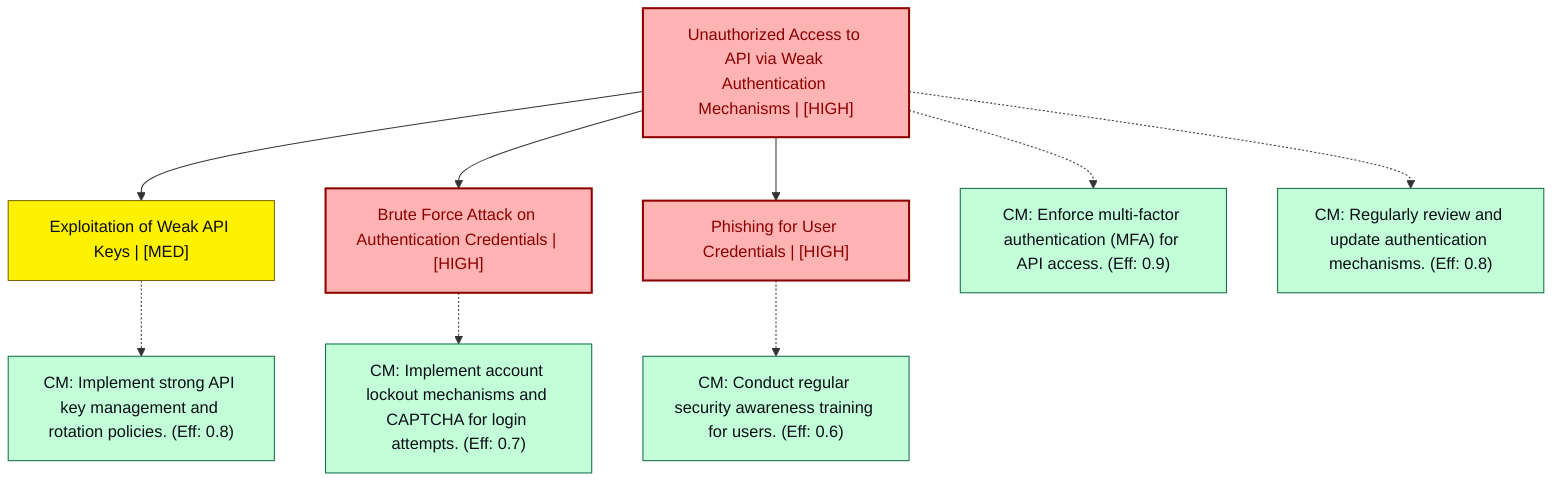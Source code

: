 graph TB
  node_01K65Z4Z1KDXSV2HKY0X27PCQY9K["Unauthorized Access to API via Weak Authentication Mechanisms | [HIGH]"]:::highRisk
  node_01K65Z5Z1KDXSV2HKY0X27PCQY9L["Exploitation of Weak API Keys | [MED]"]:::mediumRisk
  node_01K65Z5Z1KDXSV2HKY0X27PCQY9L_cm_0["CM: Implement strong API key management and rotation policies. (Eff: 0.8)"]:::countermeasure
  node_01K65Z6Z1KDXSV2HKY0X27PCQY9M["Brute Force Attack on Authentication Credentials | [HIGH]"]:::highRisk
  node_01K65Z6Z1KDXSV2HKY0X27PCQY9M_cm_0["CM: Implement account lockout mechanisms and CAPTCHA for login attempts. (Eff: 0.7)"]:::countermeasure
  node_01K65Z7Z1KDXSV2HKY0X27PCQY9N["Phishing for User Credentials | [HIGH]"]:::highRisk
  node_01K65Z7Z1KDXSV2HKY0X27PCQY9N_cm_0["CM: Conduct regular security awareness training for users. (Eff: 0.6)"]:::countermeasure
  node_01K65Z4Z1KDXSV2HKY0X27PCQY9K_cm_0["CM: Enforce multi-factor authentication (MFA) for API access. (Eff: 0.9)"]:::countermeasure
  node_01K65Z4Z1KDXSV2HKY0X27PCQY9K_cm_1["CM: Regularly review and update authentication mechanisms. (Eff: 0.8)"]:::countermeasure

  node_01K65Z4Z1KDXSV2HKY0X27PCQY9K --> node_01K65Z5Z1KDXSV2HKY0X27PCQY9L
  node_01K65Z5Z1KDXSV2HKY0X27PCQY9L -.-> node_01K65Z5Z1KDXSV2HKY0X27PCQY9L_cm_0
  node_01K65Z4Z1KDXSV2HKY0X27PCQY9K --> node_01K65Z6Z1KDXSV2HKY0X27PCQY9M
  node_01K65Z6Z1KDXSV2HKY0X27PCQY9M -.-> node_01K65Z6Z1KDXSV2HKY0X27PCQY9M_cm_0
  node_01K65Z4Z1KDXSV2HKY0X27PCQY9K --> node_01K65Z7Z1KDXSV2HKY0X27PCQY9N
  node_01K65Z7Z1KDXSV2HKY0X27PCQY9N -.-> node_01K65Z7Z1KDXSV2HKY0X27PCQY9N_cm_0
  node_01K65Z4Z1KDXSV2HKY0X27PCQY9K -.-> node_01K65Z4Z1KDXSV2HKY0X27PCQY9K_cm_0
  node_01K65Z4Z1KDXSV2HKY0X27PCQY9K -.-> node_01K65Z4Z1KDXSV2HKY0X27PCQY9K_cm_1

  classDef andNode fill:#FFB3B3,stroke:#8B0000,stroke-width:2px,color:#0B0D17
  classDef orNode fill:#C2FFD8,stroke:#106B49,stroke-width:2px,color:#0B0D17
  classDef leafNode fill:#73d1ff,stroke:#29ABE2,stroke-width:2px,color:#0B0D17
  classDef highRisk fill:#FFB3B3,color:#8B0000,stroke:#8B0000,stroke-width:2px
  classDef mediumRisk fill:#FFF200,stroke:#7A6300,stroke-width:1px,color:#0B0D17
  classDef lowRisk fill:#FFF2B3,stroke:#FFF2B3,stroke-width:1px,color:#0B0D17
  classDef countermeasure fill:#C2FFD8,stroke:#106B49,stroke-width:1px,color:#0B0D17
  classDef reference fill:#ffa1ad,stroke:#A259FF,stroke-width:1px,stroke-dasharray:3 3,color:#0B0D17
  classDef mitreNode stroke-dasharray:5 5
  classDef note fill:#ffffcc,stroke:#ffcc00,stroke-width:2px,stroke-dasharray:5 5